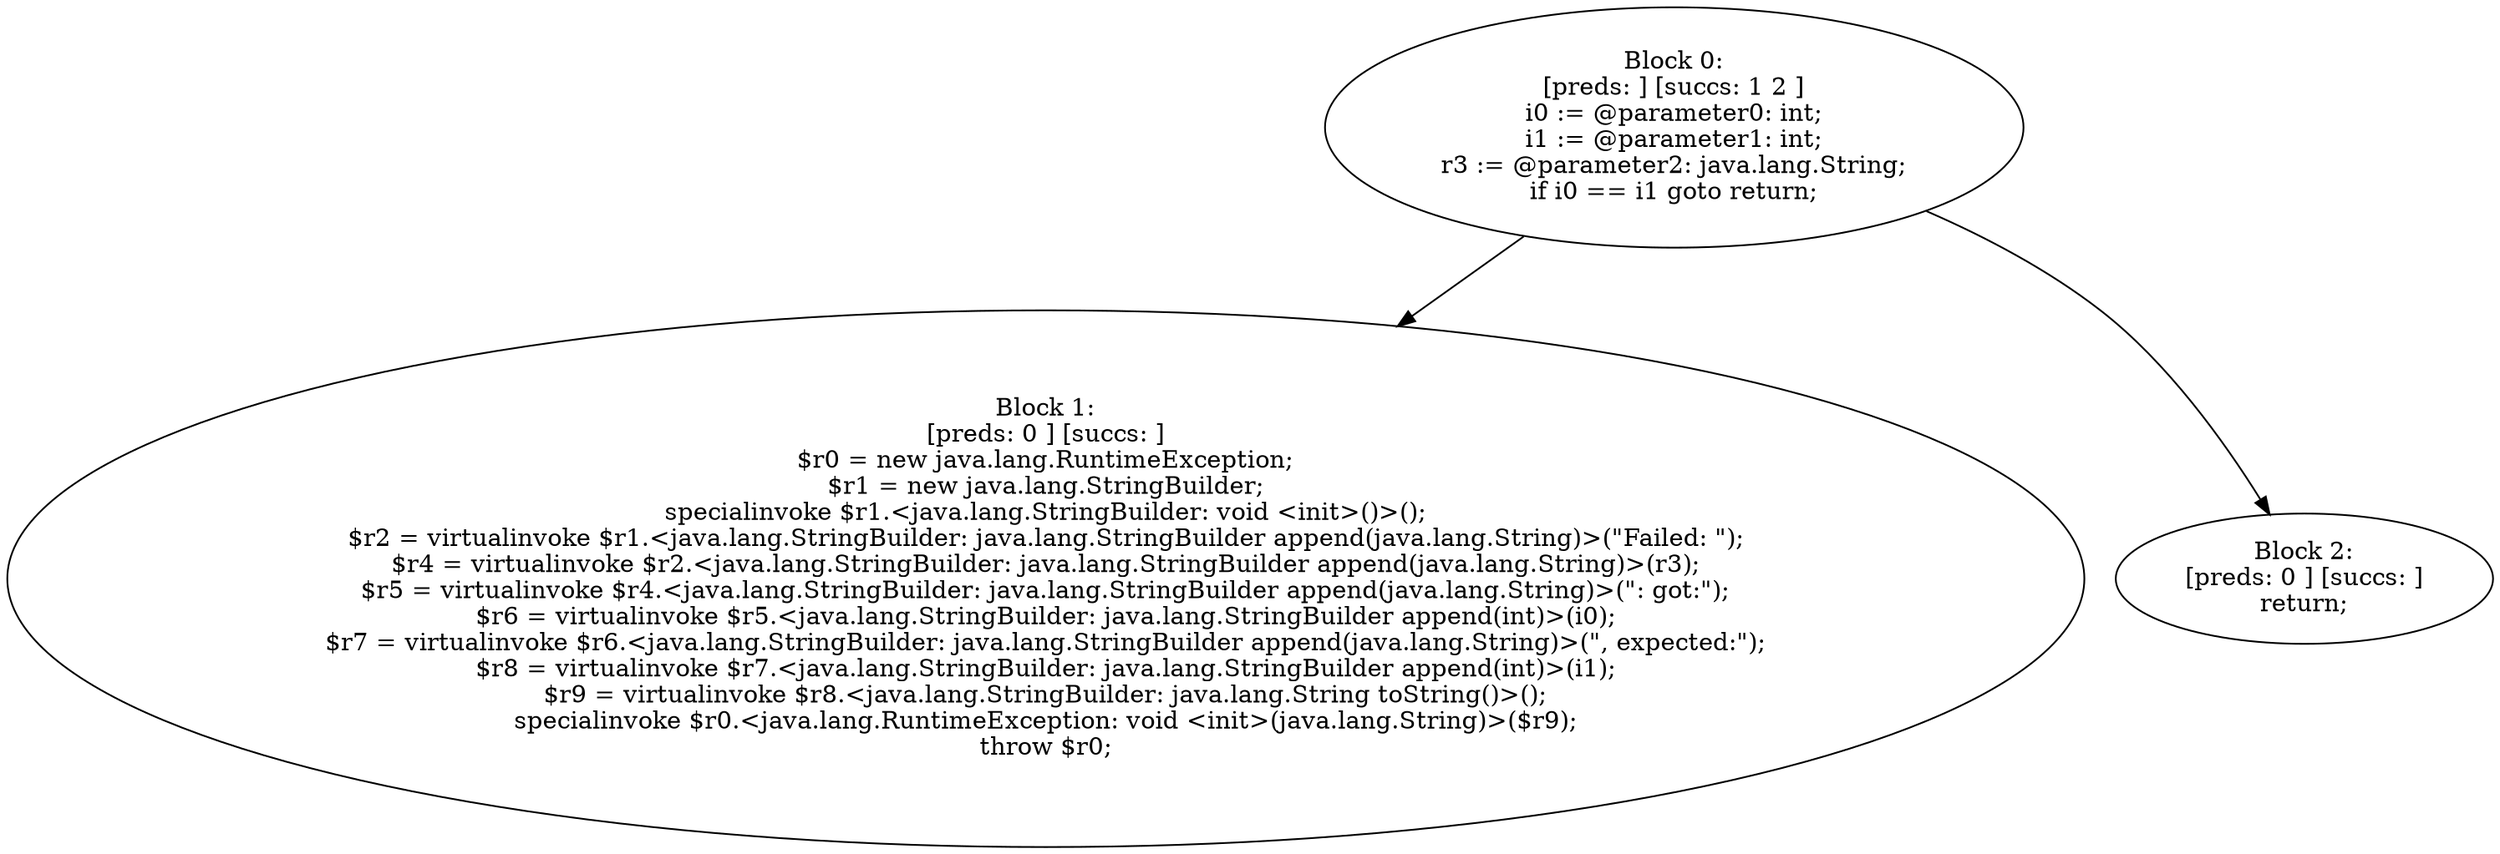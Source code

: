 digraph "unitGraph" {
    "Block 0:
[preds: ] [succs: 1 2 ]
i0 := @parameter0: int;
i1 := @parameter1: int;
r3 := @parameter2: java.lang.String;
if i0 == i1 goto return;
"
    "Block 1:
[preds: 0 ] [succs: ]
$r0 = new java.lang.RuntimeException;
$r1 = new java.lang.StringBuilder;
specialinvoke $r1.<java.lang.StringBuilder: void <init>()>();
$r2 = virtualinvoke $r1.<java.lang.StringBuilder: java.lang.StringBuilder append(java.lang.String)>(\"Failed: \");
$r4 = virtualinvoke $r2.<java.lang.StringBuilder: java.lang.StringBuilder append(java.lang.String)>(r3);
$r5 = virtualinvoke $r4.<java.lang.StringBuilder: java.lang.StringBuilder append(java.lang.String)>(\": got:\");
$r6 = virtualinvoke $r5.<java.lang.StringBuilder: java.lang.StringBuilder append(int)>(i0);
$r7 = virtualinvoke $r6.<java.lang.StringBuilder: java.lang.StringBuilder append(java.lang.String)>(\", expected:\");
$r8 = virtualinvoke $r7.<java.lang.StringBuilder: java.lang.StringBuilder append(int)>(i1);
$r9 = virtualinvoke $r8.<java.lang.StringBuilder: java.lang.String toString()>();
specialinvoke $r0.<java.lang.RuntimeException: void <init>(java.lang.String)>($r9);
throw $r0;
"
    "Block 2:
[preds: 0 ] [succs: ]
return;
"
    "Block 0:
[preds: ] [succs: 1 2 ]
i0 := @parameter0: int;
i1 := @parameter1: int;
r3 := @parameter2: java.lang.String;
if i0 == i1 goto return;
"->"Block 1:
[preds: 0 ] [succs: ]
$r0 = new java.lang.RuntimeException;
$r1 = new java.lang.StringBuilder;
specialinvoke $r1.<java.lang.StringBuilder: void <init>()>();
$r2 = virtualinvoke $r1.<java.lang.StringBuilder: java.lang.StringBuilder append(java.lang.String)>(\"Failed: \");
$r4 = virtualinvoke $r2.<java.lang.StringBuilder: java.lang.StringBuilder append(java.lang.String)>(r3);
$r5 = virtualinvoke $r4.<java.lang.StringBuilder: java.lang.StringBuilder append(java.lang.String)>(\": got:\");
$r6 = virtualinvoke $r5.<java.lang.StringBuilder: java.lang.StringBuilder append(int)>(i0);
$r7 = virtualinvoke $r6.<java.lang.StringBuilder: java.lang.StringBuilder append(java.lang.String)>(\", expected:\");
$r8 = virtualinvoke $r7.<java.lang.StringBuilder: java.lang.StringBuilder append(int)>(i1);
$r9 = virtualinvoke $r8.<java.lang.StringBuilder: java.lang.String toString()>();
specialinvoke $r0.<java.lang.RuntimeException: void <init>(java.lang.String)>($r9);
throw $r0;
";
    "Block 0:
[preds: ] [succs: 1 2 ]
i0 := @parameter0: int;
i1 := @parameter1: int;
r3 := @parameter2: java.lang.String;
if i0 == i1 goto return;
"->"Block 2:
[preds: 0 ] [succs: ]
return;
";
}
